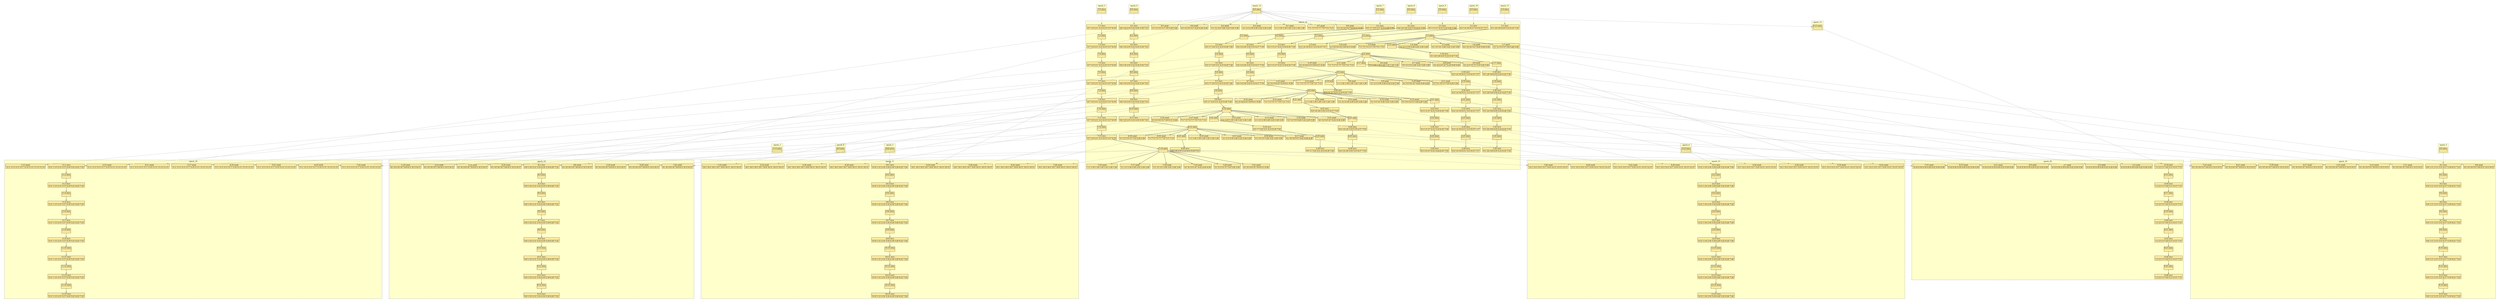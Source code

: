 digraph{node[shape=none margin=0 style=filled colorscheme=ylorrd9 fillcolor=2];compound=true;splines=line;subgraph clusterdummy0_0{style=invis;subgraph clusterdummy0_1{style=invis;subgraph clusterdummy0_2{style=invis;subgraph cluster0{style=dashed;colorscheme=ylorrd9;bgcolor=1;edge[arrowhead=empty];label=epoch_0;280[label=<<table border="0" cellborder="0" cellspacing="0"><tr><td>12:0 misc</td></tr><hr/><tr><td> </td></tr></table>>];}}}}subgraph clusterdummy1_0{style=invis;subgraph clusterdummy1_1{style=invis;subgraph clusterdummy1_2{style=invis;subgraph cluster1{style=dashed;colorscheme=ylorrd9;bgcolor=1;edge[arrowhead=empty];label=epoch_1;264[label=<<table border="0" cellborder="0" cellspacing="0"><tr><td>11:0 misc</td></tr><hr/><tr><td> </td></tr></table>>];}}}}subgraph clusterdummy2_0{style=invis;subgraph clusterdummy2_1{style=invis;subgraph clusterdummy2_2{style=invis;subgraph cluster2{style=dashed;colorscheme=ylorrd9;bgcolor=1;edge[arrowhead=empty];label=epoch_2;248[label=<<table border="0" cellborder="0" cellspacing="0"><tr><td>10:0 misc</td></tr><hr/><tr><td> </td></tr></table>>];}}}}subgraph clusterdummy3_0{style=invis;subgraph clusterdummy3_1{style=invis;subgraph clusterdummy3_2{style=invis;subgraph cluster3{style=dashed;colorscheme=ylorrd9;bgcolor=1;edge[arrowhead=empty];label=epoch_3;232[label=<<table border="0" cellborder="0" cellspacing="0"><tr><td>9:0 misc</td></tr><hr/><tr><td> </td></tr></table>>];}}}}subgraph clusterdummy4_0{style=invis;subgraph clusterdummy4_1{style=invis;subgraph clusterdummy4_2{style=invis;subgraph cluster4{style=dashed;colorscheme=ylorrd9;bgcolor=1;edge[arrowhead=empty];label=epoch_4;216[label=<<table border="0" cellborder="0" cellspacing="0"><tr><td>8:0 misc</td></tr><hr/><tr><td> </td></tr></table>>];}}}}subgraph clusterdummy5_0{style=invis;subgraph clusterdummy5_1{style=invis;subgraph clusterdummy5_2{style=invis;subgraph cluster5{style=dashed;colorscheme=ylorrd9;bgcolor=1;edge[arrowhead=empty];label=epoch_5;189[label=<<table border="0" cellborder="0" cellspacing="0"><tr><td>7:0 misc</td></tr><hr/><tr><td> </td></tr></table>>];}}}}subgraph clusterdummy6_0{style=invis;subgraph clusterdummy6_1{style=invis;subgraph clusterdummy6_2{style=invis;subgraph cluster6{style=dashed;colorscheme=ylorrd9;bgcolor=1;edge[arrowhead=empty];label=epoch_6;162[label=<<table border="0" cellborder="0" cellspacing="0"><tr><td>6:0 misc</td></tr><hr/><tr><td> </td></tr></table>>];}}}}subgraph clusterdummy7_0{style=invis;subgraph clusterdummy7_1{style=invis;subgraph clusterdummy7_2{style=invis;subgraph cluster7{style=dashed;colorscheme=ylorrd9;bgcolor=1;edge[arrowhead=empty];label=epoch_7;135[label=<<table border="0" cellborder="0" cellspacing="0"><tr><td>5:0 misc</td></tr><hr/><tr><td> </td></tr></table>>];}}}}subgraph clusterdummy8_0{style=invis;subgraph clusterdummy8_1{style=invis;subgraph clusterdummy8_2{style=invis;subgraph cluster8{style=dashed;colorscheme=ylorrd9;bgcolor=1;edge[arrowhead=empty];label=epoch_8;108[label=<<table border="0" cellborder="0" cellspacing="0"><tr><td>4:0 misc</td></tr><hr/><tr><td> </td></tr></table>>];}}}}subgraph clusterdummy9_0{style=invis;subgraph clusterdummy9_1{style=invis;subgraph clusterdummy9_2{style=invis;subgraph cluster9{style=dashed;colorscheme=ylorrd9;bgcolor=1;edge[arrowhead=empty];label=epoch_9;81[label=<<table border="0" cellborder="0" cellspacing="0"><tr><td>3:0 misc</td></tr><hr/><tr><td> </td></tr></table>>];}}}}subgraph clusterdummy10_0{style=invis;subgraph clusterdummy10_1{style=invis;subgraph clusterdummy10_2{style=invis;subgraph cluster10{style=dashed;colorscheme=ylorrd9;bgcolor=1;edge[arrowhead=empty];label=epoch_10;54[label=<<table border="0" cellborder="0" cellspacing="0"><tr><td>2:0 misc</td></tr><hr/><tr><td> </td></tr></table>>];}}}}subgraph clusterdummy11_0{style=invis;subgraph clusterdummy11_1{style=invis;subgraph clusterdummy11_2{style=invis;subgraph cluster11{style=dashed;colorscheme=ylorrd9;bgcolor=1;edge[arrowhead=empty];label=epoch_11;27[label=<<table border="0" cellborder="0" cellspacing="0"><tr><td>1:0 misc</td></tr><hr/><tr><td> </td></tr></table>>];}}}}subgraph clusterdummy12_0{style=invis;subgraph clusterdummy12_1{style=invis;subgraph clusterdummy12_2{style=invis;subgraph cluster12{style=dashed;colorscheme=ylorrd9;bgcolor=1;edge[arrowhead=empty];label=epoch_12;0[label=<<table border="0" cellborder="0" cellspacing="0"><tr><td>0:0 misc</td></tr><hr/><tr><td> </td></tr></table>>];}}}}subgraph clusterdummy13_0{style=invis;subgraph clusterdummy13_1{style=invis;subgraph clusterdummy13_2{style=invis;subgraph cluster13{style=dashed;colorscheme=ylorrd9;bgcolor=1;edge[arrowhead=empty];label=epoch_13;13[label=<<table border="0" cellborder="0" cellspacing="0"><tr><td>0:13 misc</td></tr><hr/><tr><td> </td></tr></table>>];}}}}subgraph clusterdummy14_0{style=invis;subgraph clusterdummy14_1{style=invis;subgraph clusterdummy14_2{style=invis;subgraph cluster14{style=dashed;colorscheme=ylorrd9;bgcolor=1;edge[arrowhead=empty];label=epoch_14;1[label=<<table border="0" cellborder="0" cellspacing="0"><tr><td>0:1 send</td></tr><hr/><tr><td> 1:1 1:16 1:18 1:20 1:22 1:24 1:26 </td></tr></table>>];2[label=<<table border="0" cellborder="0" cellspacing="0"><tr><td>0:2 send</td></tr><hr/><tr><td> 2:1 2:3 2:18 2:20 2:22 2:24 2:26 </td></tr></table>>];3[label=<<table border="0" cellborder="0" cellspacing="0"><tr><td>0:3 send</td></tr><hr/><tr><td> 3:1 3:3 3:5 3:20 3:22 3:24 3:26 </td></tr></table>>];4[label=<<table border="0" cellborder="0" cellspacing="0"><tr><td>0:4 send</td></tr><hr/><tr><td> 4:1 4:3 4:5 4:7 4:22 4:24 4:26 </td></tr></table>>];5[label=<<table border="0" cellborder="0" cellspacing="0"><tr><td>0:5 send</td></tr><hr/><tr><td> 5:1 5:3 5:5 5:7 5:9 5:24 5:26 </td></tr></table>>];6[label=<<table border="0" cellborder="0" cellspacing="0"><tr><td>0:6 send</td></tr><hr/><tr><td> 6:1 6:3 6:5 6:7 6:9 6:11 6:26 </td></tr></table>>];7[label=<<table border="0" cellborder="0" cellspacing="0"><tr><td>0:7 send</td></tr><hr/><tr><td> 7:1 7:3 7:5 7:7 7:9 7:11 7:13 </td></tr></table>>];28[label=<<table border="0" cellborder="0" cellspacing="0"><tr><td>1:1 recv</td></tr><hr/><tr><td> 0:1 2:6 3:8 4:10 5:12 6:14 7:16 </td></tr></table>>];29[label=<<table border="0" cellborder="0" cellspacing="0"><tr><td>1:2 misc</td></tr><hr/><tr><td> </td></tr></table>>];28->29;31[label=<<table border="0" cellborder="0" cellspacing="0"><tr><td>1:4 send</td></tr><hr/><tr><td> 2:1 2:3 2:18 2:20 2:22 2:24 2:26 </td></tr></table>>];29->31;32[label=<<table border="0" cellborder="0" cellspacing="0"><tr><td>1:5 send</td></tr><hr/><tr><td> 3:1 3:3 3:5 3:20 3:22 3:24 3:26 </td></tr></table>>];29->32;33[label=<<table border="0" cellborder="0" cellspacing="0"><tr><td>1:6 send</td></tr><hr/><tr><td> 4:1 4:3 4:5 4:7 4:22 4:24 4:26 </td></tr></table>>];29->33;34[label=<<table border="0" cellborder="0" cellspacing="0"><tr><td>1:7 send</td></tr><hr/><tr><td> 5:1 5:3 5:5 5:7 5:9 5:24 5:26 </td></tr></table>>];29->34;35[label=<<table border="0" cellborder="0" cellspacing="0"><tr><td>1:8 send</td></tr><hr/><tr><td> 6:1 6:3 6:5 6:7 6:9 6:11 6:26 </td></tr></table>>];29->35;36[label=<<table border="0" cellborder="0" cellspacing="0"><tr><td>1:9 send</td></tr><hr/><tr><td> 7:1 7:3 7:5 7:7 7:9 7:11 7:13 </td></tr></table>>];29->36;42[label=<<table border="0" cellborder="0" cellspacing="0"><tr><td>1:15 misc</td></tr><hr/><tr><td> </td></tr></table>>];29->42;43[label=<<table border="0" cellborder="0" cellspacing="0"><tr><td>1:16 recv</td></tr><hr/><tr><td> 0:1 2:6 3:8 4:10 5:12 6:14 7:16 </td></tr></table>>];42->43;44[label=<<table border="0" cellborder="0" cellspacing="0"><tr><td>1:17 misc</td></tr><hr/><tr><td> </td></tr></table>>];43->44;45[label=<<table border="0" cellborder="0" cellspacing="0"><tr><td>1:18 recv</td></tr><hr/><tr><td> 0:1 2:6 3:8 4:10 5:12 6:14 7:16 </td></tr></table>>];44->45;46[label=<<table border="0" cellborder="0" cellspacing="0"><tr><td>1:19 misc</td></tr><hr/><tr><td> </td></tr></table>>];45->46;47[label=<<table border="0" cellborder="0" cellspacing="0"><tr><td>1:20 recv</td></tr><hr/><tr><td> 0:1 2:6 3:8 4:10 5:12 6:14 7:16 </td></tr></table>>];46->47;48[label=<<table border="0" cellborder="0" cellspacing="0"><tr><td>1:21 misc</td></tr><hr/><tr><td> </td></tr></table>>];47->48;49[label=<<table border="0" cellborder="0" cellspacing="0"><tr><td>1:22 recv</td></tr><hr/><tr><td> 0:1 2:6 3:8 4:10 5:12 6:14 7:16 </td></tr></table>>];48->49;50[label=<<table border="0" cellborder="0" cellspacing="0"><tr><td>1:23 misc</td></tr><hr/><tr><td> </td></tr></table>>];49->50;51[label=<<table border="0" cellborder="0" cellspacing="0"><tr><td>1:24 recv</td></tr><hr/><tr><td> 0:1 2:6 3:8 4:10 5:12 6:14 7:16 </td></tr></table>>];50->51;52[label=<<table border="0" cellborder="0" cellspacing="0"><tr><td>1:25 misc</td></tr><hr/><tr><td> </td></tr></table>>];51->52;53[label=<<table border="0" cellborder="0" cellspacing="0"><tr><td>1:26 recv</td></tr><hr/><tr><td> 0:1 2:6 3:8 4:10 5:12 6:14 7:16 </td></tr></table>>];52->53;55[label=<<table border="0" cellborder="0" cellspacing="0"><tr><td>2:1 recv</td></tr><hr/><tr><td> 0:2 1:4 3:9 4:11 5:13 6:15 7:17 </td></tr></table>>];56[label=<<table border="0" cellborder="0" cellspacing="0"><tr><td>2:2 misc</td></tr><hr/><tr><td> </td></tr></table>>];55->56;57[label=<<table border="0" cellborder="0" cellspacing="0"><tr><td>2:3 recv</td></tr><hr/><tr><td> 0:2 1:4 3:9 4:11 5:13 6:15 7:17 </td></tr></table>>];56->57;58[label=<<table border="0" cellborder="0" cellspacing="0"><tr><td>2:4 misc</td></tr><hr/><tr><td> </td></tr></table>>];57->58;60[label=<<table border="0" cellborder="0" cellspacing="0"><tr><td>2:6 send</td></tr><hr/><tr><td> 1:1 1:16 1:18 1:20 1:22 1:24 1:26 </td></tr></table>>];58->60;61[label=<<table border="0" cellborder="0" cellspacing="0"><tr><td>2:7 send</td></tr><hr/><tr><td> 3:1 3:3 3:5 3:20 3:22 3:24 3:26 </td></tr></table>>];58->61;62[label=<<table border="0" cellborder="0" cellspacing="0"><tr><td>2:8 send</td></tr><hr/><tr><td> 4:1 4:3 4:5 4:7 4:22 4:24 4:26 </td></tr></table>>];58->62;63[label=<<table border="0" cellborder="0" cellspacing="0"><tr><td>2:9 send</td></tr><hr/><tr><td> 5:1 5:3 5:5 5:7 5:9 5:24 5:26 </td></tr></table>>];58->63;64[label=<<table border="0" cellborder="0" cellspacing="0"><tr><td>2:10 send</td></tr><hr/><tr><td> 6:1 6:3 6:5 6:7 6:9 6:11 6:26 </td></tr></table>>];58->64;65[label=<<table border="0" cellborder="0" cellspacing="0"><tr><td>2:11 send</td></tr><hr/><tr><td> 7:1 7:3 7:5 7:7 7:9 7:11 7:13 </td></tr></table>>];58->65;71[label=<<table border="0" cellborder="0" cellspacing="0"><tr><td>2:17 misc</td></tr><hr/><tr><td> </td></tr></table>>];58->71;72[label=<<table border="0" cellborder="0" cellspacing="0"><tr><td>2:18 recv</td></tr><hr/><tr><td> 0:2 1:4 3:9 4:11 5:13 6:15 7:17 </td></tr></table>>];71->72;73[label=<<table border="0" cellborder="0" cellspacing="0"><tr><td>2:19 misc</td></tr><hr/><tr><td> </td></tr></table>>];72->73;74[label=<<table border="0" cellborder="0" cellspacing="0"><tr><td>2:20 recv</td></tr><hr/><tr><td> 0:2 1:4 3:9 4:11 5:13 6:15 7:17 </td></tr></table>>];73->74;75[label=<<table border="0" cellborder="0" cellspacing="0"><tr><td>2:21 misc</td></tr><hr/><tr><td> </td></tr></table>>];74->75;76[label=<<table border="0" cellborder="0" cellspacing="0"><tr><td>2:22 recv</td></tr><hr/><tr><td> 0:2 1:4 3:9 4:11 5:13 6:15 7:17 </td></tr></table>>];75->76;77[label=<<table border="0" cellborder="0" cellspacing="0"><tr><td>2:23 misc</td></tr><hr/><tr><td> </td></tr></table>>];76->77;78[label=<<table border="0" cellborder="0" cellspacing="0"><tr><td>2:24 recv</td></tr><hr/><tr><td> 0:2 1:4 3:9 4:11 5:13 6:15 7:17 </td></tr></table>>];77->78;79[label=<<table border="0" cellborder="0" cellspacing="0"><tr><td>2:25 misc</td></tr><hr/><tr><td> </td></tr></table>>];78->79;80[label=<<table border="0" cellborder="0" cellspacing="0"><tr><td>2:26 recv</td></tr><hr/><tr><td> 0:2 1:4 3:9 4:11 5:13 6:15 7:17 </td></tr></table>>];79->80;82[label=<<table border="0" cellborder="0" cellspacing="0"><tr><td>3:1 recv</td></tr><hr/><tr><td> 0:3 1:5 2:7 4:12 5:14 6:16 7:18 </td></tr></table>>];83[label=<<table border="0" cellborder="0" cellspacing="0"><tr><td>3:2 misc</td></tr><hr/><tr><td> </td></tr></table>>];82->83;84[label=<<table border="0" cellborder="0" cellspacing="0"><tr><td>3:3 recv</td></tr><hr/><tr><td> 0:3 1:5 2:7 4:12 5:14 6:16 7:18 </td></tr></table>>];83->84;85[label=<<table border="0" cellborder="0" cellspacing="0"><tr><td>3:4 misc</td></tr><hr/><tr><td> </td></tr></table>>];84->85;86[label=<<table border="0" cellborder="0" cellspacing="0"><tr><td>3:5 recv</td></tr><hr/><tr><td> 0:3 1:5 2:7 4:12 5:14 6:16 7:18 </td></tr></table>>];85->86;87[label=<<table border="0" cellborder="0" cellspacing="0"><tr><td>3:6 misc</td></tr><hr/><tr><td> </td></tr></table>>];86->87;89[label=<<table border="0" cellborder="0" cellspacing="0"><tr><td>3:8 send</td></tr><hr/><tr><td> 1:1 1:16 1:18 1:20 1:22 1:24 1:26 </td></tr></table>>];87->89;90[label=<<table border="0" cellborder="0" cellspacing="0"><tr><td>3:9 send</td></tr><hr/><tr><td> 2:1 2:3 2:18 2:20 2:22 2:24 2:26 </td></tr></table>>];87->90;91[label=<<table border="0" cellborder="0" cellspacing="0"><tr><td>3:10 send</td></tr><hr/><tr><td> 4:1 4:3 4:5 4:7 4:22 4:24 4:26 </td></tr></table>>];87->91;92[label=<<table border="0" cellborder="0" cellspacing="0"><tr><td>3:11 send</td></tr><hr/><tr><td> 5:1 5:3 5:5 5:7 5:9 5:24 5:26 </td></tr></table>>];87->92;93[label=<<table border="0" cellborder="0" cellspacing="0"><tr><td>3:12 send</td></tr><hr/><tr><td> 6:1 6:3 6:5 6:7 6:9 6:11 6:26 </td></tr></table>>];87->93;94[label=<<table border="0" cellborder="0" cellspacing="0"><tr><td>3:13 send</td></tr><hr/><tr><td> 7:1 7:3 7:5 7:7 7:9 7:11 7:13 </td></tr></table>>];87->94;100[label=<<table border="0" cellborder="0" cellspacing="0"><tr><td>3:19 misc</td></tr><hr/><tr><td> </td></tr></table>>];87->100;101[label=<<table border="0" cellborder="0" cellspacing="0"><tr><td>3:20 recv</td></tr><hr/><tr><td> 0:3 1:5 2:7 4:12 5:14 6:16 7:18 </td></tr></table>>];100->101;102[label=<<table border="0" cellborder="0" cellspacing="0"><tr><td>3:21 misc</td></tr><hr/><tr><td> </td></tr></table>>];101->102;103[label=<<table border="0" cellborder="0" cellspacing="0"><tr><td>3:22 recv</td></tr><hr/><tr><td> 0:3 1:5 2:7 4:12 5:14 6:16 7:18 </td></tr></table>>];102->103;104[label=<<table border="0" cellborder="0" cellspacing="0"><tr><td>3:23 misc</td></tr><hr/><tr><td> </td></tr></table>>];103->104;105[label=<<table border="0" cellborder="0" cellspacing="0"><tr><td>3:24 recv</td></tr><hr/><tr><td> 0:3 1:5 2:7 4:12 5:14 6:16 7:18 </td></tr></table>>];104->105;106[label=<<table border="0" cellborder="0" cellspacing="0"><tr><td>3:25 misc</td></tr><hr/><tr><td> </td></tr></table>>];105->106;107[label=<<table border="0" cellborder="0" cellspacing="0"><tr><td>3:26 recv</td></tr><hr/><tr><td> 0:3 1:5 2:7 4:12 5:14 6:16 7:18 </td></tr></table>>];106->107;109[label=<<table border="0" cellborder="0" cellspacing="0"><tr><td>4:1 recv</td></tr><hr/><tr><td> 0:4 1:6 2:8 3:10 5:15 6:17 7:19 </td></tr></table>>];110[label=<<table border="0" cellborder="0" cellspacing="0"><tr><td>4:2 misc</td></tr><hr/><tr><td> </td></tr></table>>];109->110;111[label=<<table border="0" cellborder="0" cellspacing="0"><tr><td>4:3 recv</td></tr><hr/><tr><td> 0:4 1:6 2:8 3:10 5:15 6:17 7:19 </td></tr></table>>];110->111;112[label=<<table border="0" cellborder="0" cellspacing="0"><tr><td>4:4 misc</td></tr><hr/><tr><td> </td></tr></table>>];111->112;113[label=<<table border="0" cellborder="0" cellspacing="0"><tr><td>4:5 recv</td></tr><hr/><tr><td> 0:4 1:6 2:8 3:10 5:15 6:17 7:19 </td></tr></table>>];112->113;114[label=<<table border="0" cellborder="0" cellspacing="0"><tr><td>4:6 misc</td></tr><hr/><tr><td> </td></tr></table>>];113->114;115[label=<<table border="0" cellborder="0" cellspacing="0"><tr><td>4:7 recv</td></tr><hr/><tr><td> 0:4 1:6 2:8 3:10 5:15 6:17 7:19 </td></tr></table>>];114->115;116[label=<<table border="0" cellborder="0" cellspacing="0"><tr><td>4:8 misc</td></tr><hr/><tr><td> </td></tr></table>>];115->116;118[label=<<table border="0" cellborder="0" cellspacing="0"><tr><td>4:10 send</td></tr><hr/><tr><td> 1:1 1:16 1:18 1:20 1:22 1:24 1:26 </td></tr></table>>];116->118;119[label=<<table border="0" cellborder="0" cellspacing="0"><tr><td>4:11 send</td></tr><hr/><tr><td> 2:1 2:3 2:18 2:20 2:22 2:24 2:26 </td></tr></table>>];116->119;120[label=<<table border="0" cellborder="0" cellspacing="0"><tr><td>4:12 send</td></tr><hr/><tr><td> 3:1 3:3 3:5 3:20 3:22 3:24 3:26 </td></tr></table>>];116->120;121[label=<<table border="0" cellborder="0" cellspacing="0"><tr><td>4:13 send</td></tr><hr/><tr><td> 5:1 5:3 5:5 5:7 5:9 5:24 5:26 </td></tr></table>>];116->121;122[label=<<table border="0" cellborder="0" cellspacing="0"><tr><td>4:14 send</td></tr><hr/><tr><td> 6:1 6:3 6:5 6:7 6:9 6:11 6:26 </td></tr></table>>];116->122;123[label=<<table border="0" cellborder="0" cellspacing="0"><tr><td>4:15 send</td></tr><hr/><tr><td> 7:1 7:3 7:5 7:7 7:9 7:11 7:13 </td></tr></table>>];116->123;129[label=<<table border="0" cellborder="0" cellspacing="0"><tr><td>4:21 misc</td></tr><hr/><tr><td> </td></tr></table>>];116->129;130[label=<<table border="0" cellborder="0" cellspacing="0"><tr><td>4:22 recv</td></tr><hr/><tr><td> 0:4 1:6 2:8 3:10 5:15 6:17 7:19 </td></tr></table>>];129->130;131[label=<<table border="0" cellborder="0" cellspacing="0"><tr><td>4:23 misc</td></tr><hr/><tr><td> </td></tr></table>>];130->131;132[label=<<table border="0" cellborder="0" cellspacing="0"><tr><td>4:24 recv</td></tr><hr/><tr><td> 0:4 1:6 2:8 3:10 5:15 6:17 7:19 </td></tr></table>>];131->132;133[label=<<table border="0" cellborder="0" cellspacing="0"><tr><td>4:25 misc</td></tr><hr/><tr><td> </td></tr></table>>];132->133;134[label=<<table border="0" cellborder="0" cellspacing="0"><tr><td>4:26 recv</td></tr><hr/><tr><td> 0:4 1:6 2:8 3:10 5:15 6:17 7:19 </td></tr></table>>];133->134;136[label=<<table border="0" cellborder="0" cellspacing="0"><tr><td>5:1 recv</td></tr><hr/><tr><td> 0:5 1:7 2:9 3:11 4:13 6:18 7:20 </td></tr></table>>];137[label=<<table border="0" cellborder="0" cellspacing="0"><tr><td>5:2 misc</td></tr><hr/><tr><td> </td></tr></table>>];136->137;138[label=<<table border="0" cellborder="0" cellspacing="0"><tr><td>5:3 recv</td></tr><hr/><tr><td> 0:5 1:7 2:9 3:11 4:13 6:18 7:20 </td></tr></table>>];137->138;139[label=<<table border="0" cellborder="0" cellspacing="0"><tr><td>5:4 misc</td></tr><hr/><tr><td> </td></tr></table>>];138->139;140[label=<<table border="0" cellborder="0" cellspacing="0"><tr><td>5:5 recv</td></tr><hr/><tr><td> 0:5 1:7 2:9 3:11 4:13 6:18 7:20 </td></tr></table>>];139->140;141[label=<<table border="0" cellborder="0" cellspacing="0"><tr><td>5:6 misc</td></tr><hr/><tr><td> </td></tr></table>>];140->141;142[label=<<table border="0" cellborder="0" cellspacing="0"><tr><td>5:7 recv</td></tr><hr/><tr><td> 0:5 1:7 2:9 3:11 4:13 6:18 7:20 </td></tr></table>>];141->142;143[label=<<table border="0" cellborder="0" cellspacing="0"><tr><td>5:8 misc</td></tr><hr/><tr><td> </td></tr></table>>];142->143;144[label=<<table border="0" cellborder="0" cellspacing="0"><tr><td>5:9 recv</td></tr><hr/><tr><td> 0:5 1:7 2:9 3:11 4:13 6:18 7:20 </td></tr></table>>];143->144;145[label=<<table border="0" cellborder="0" cellspacing="0"><tr><td>5:10 misc</td></tr><hr/><tr><td> </td></tr></table>>];144->145;147[label=<<table border="0" cellborder="0" cellspacing="0"><tr><td>5:12 send</td></tr><hr/><tr><td> 1:1 1:16 1:18 1:20 1:22 1:24 1:26 </td></tr></table>>];145->147;148[label=<<table border="0" cellborder="0" cellspacing="0"><tr><td>5:13 send</td></tr><hr/><tr><td> 2:1 2:3 2:18 2:20 2:22 2:24 2:26 </td></tr></table>>];145->148;149[label=<<table border="0" cellborder="0" cellspacing="0"><tr><td>5:14 send</td></tr><hr/><tr><td> 3:1 3:3 3:5 3:20 3:22 3:24 3:26 </td></tr></table>>];145->149;150[label=<<table border="0" cellborder="0" cellspacing="0"><tr><td>5:15 send</td></tr><hr/><tr><td> 4:1 4:3 4:5 4:7 4:22 4:24 4:26 </td></tr></table>>];145->150;151[label=<<table border="0" cellborder="0" cellspacing="0"><tr><td>5:16 send</td></tr><hr/><tr><td> 6:1 6:3 6:5 6:7 6:9 6:11 6:26 </td></tr></table>>];145->151;152[label=<<table border="0" cellborder="0" cellspacing="0"><tr><td>5:17 send</td></tr><hr/><tr><td> 7:1 7:3 7:5 7:7 7:9 7:11 7:13 </td></tr></table>>];145->152;158[label=<<table border="0" cellborder="0" cellspacing="0"><tr><td>5:23 misc</td></tr><hr/><tr><td> </td></tr></table>>];145->158;159[label=<<table border="0" cellborder="0" cellspacing="0"><tr><td>5:24 recv</td></tr><hr/><tr><td> 0:5 1:7 2:9 3:11 4:13 6:18 7:20 </td></tr></table>>];158->159;160[label=<<table border="0" cellborder="0" cellspacing="0"><tr><td>5:25 misc</td></tr><hr/><tr><td> </td></tr></table>>];159->160;161[label=<<table border="0" cellborder="0" cellspacing="0"><tr><td>5:26 recv</td></tr><hr/><tr><td> 0:5 1:7 2:9 3:11 4:13 6:18 7:20 </td></tr></table>>];160->161;163[label=<<table border="0" cellborder="0" cellspacing="0"><tr><td>6:1 recv</td></tr><hr/><tr><td> 0:6 1:8 2:10 3:12 4:14 5:16 7:21 </td></tr></table>>];164[label=<<table border="0" cellborder="0" cellspacing="0"><tr><td>6:2 misc</td></tr><hr/><tr><td> </td></tr></table>>];163->164;165[label=<<table border="0" cellborder="0" cellspacing="0"><tr><td>6:3 recv</td></tr><hr/><tr><td> 0:6 1:8 2:10 3:12 4:14 5:16 7:21 </td></tr></table>>];164->165;166[label=<<table border="0" cellborder="0" cellspacing="0"><tr><td>6:4 misc</td></tr><hr/><tr><td> </td></tr></table>>];165->166;167[label=<<table border="0" cellborder="0" cellspacing="0"><tr><td>6:5 recv</td></tr><hr/><tr><td> 0:6 1:8 2:10 3:12 4:14 5:16 7:21 </td></tr></table>>];166->167;168[label=<<table border="0" cellborder="0" cellspacing="0"><tr><td>6:6 misc</td></tr><hr/><tr><td> </td></tr></table>>];167->168;169[label=<<table border="0" cellborder="0" cellspacing="0"><tr><td>6:7 recv</td></tr><hr/><tr><td> 0:6 1:8 2:10 3:12 4:14 5:16 7:21 </td></tr></table>>];168->169;170[label=<<table border="0" cellborder="0" cellspacing="0"><tr><td>6:8 misc</td></tr><hr/><tr><td> </td></tr></table>>];169->170;171[label=<<table border="0" cellborder="0" cellspacing="0"><tr><td>6:9 recv</td></tr><hr/><tr><td> 0:6 1:8 2:10 3:12 4:14 5:16 7:21 </td></tr></table>>];170->171;172[label=<<table border="0" cellborder="0" cellspacing="0"><tr><td>6:10 misc</td></tr><hr/><tr><td> </td></tr></table>>];171->172;173[label=<<table border="0" cellborder="0" cellspacing="0"><tr><td>6:11 recv</td></tr><hr/><tr><td> 0:6 1:8 2:10 3:12 4:14 5:16 7:21 </td></tr></table>>];172->173;174[label=<<table border="0" cellborder="0" cellspacing="0"><tr><td>6:12 misc</td></tr><hr/><tr><td> </td></tr></table>>];173->174;176[label=<<table border="0" cellborder="0" cellspacing="0"><tr><td>6:14 send</td></tr><hr/><tr><td> 1:1 1:16 1:18 1:20 1:22 1:24 1:26 </td></tr></table>>];174->176;177[label=<<table border="0" cellborder="0" cellspacing="0"><tr><td>6:15 send</td></tr><hr/><tr><td> 2:1 2:3 2:18 2:20 2:22 2:24 2:26 </td></tr></table>>];174->177;178[label=<<table border="0" cellborder="0" cellspacing="0"><tr><td>6:16 send</td></tr><hr/><tr><td> 3:1 3:3 3:5 3:20 3:22 3:24 3:26 </td></tr></table>>];174->178;179[label=<<table border="0" cellborder="0" cellspacing="0"><tr><td>6:17 send</td></tr><hr/><tr><td> 4:1 4:3 4:5 4:7 4:22 4:24 4:26 </td></tr></table>>];174->179;180[label=<<table border="0" cellborder="0" cellspacing="0"><tr><td>6:18 send</td></tr><hr/><tr><td> 5:1 5:3 5:5 5:7 5:9 5:24 5:26 </td></tr></table>>];174->180;181[label=<<table border="0" cellborder="0" cellspacing="0"><tr><td>6:19 send</td></tr><hr/><tr><td> 7:1 7:3 7:5 7:7 7:9 7:11 7:13 </td></tr></table>>];174->181;187[label=<<table border="0" cellborder="0" cellspacing="0"><tr><td>6:25 misc</td></tr><hr/><tr><td> </td></tr></table>>];174->187;188[label=<<table border="0" cellborder="0" cellspacing="0"><tr><td>6:26 recv</td></tr><hr/><tr><td> 0:6 1:8 2:10 3:12 4:14 5:16 7:21 </td></tr></table>>];187->188;190[label=<<table border="0" cellborder="0" cellspacing="0"><tr><td>7:1 recv</td></tr><hr/><tr><td> 0:7 1:9 2:11 3:13 4:15 5:17 6:19 </td></tr></table>>];191[label=<<table border="0" cellborder="0" cellspacing="0"><tr><td>7:2 misc</td></tr><hr/><tr><td> </td></tr></table>>];190->191;192[label=<<table border="0" cellborder="0" cellspacing="0"><tr><td>7:3 recv</td></tr><hr/><tr><td> 0:7 1:9 2:11 3:13 4:15 5:17 6:19 </td></tr></table>>];191->192;193[label=<<table border="0" cellborder="0" cellspacing="0"><tr><td>7:4 misc</td></tr><hr/><tr><td> </td></tr></table>>];192->193;194[label=<<table border="0" cellborder="0" cellspacing="0"><tr><td>7:5 recv</td></tr><hr/><tr><td> 0:7 1:9 2:11 3:13 4:15 5:17 6:19 </td></tr></table>>];193->194;195[label=<<table border="0" cellborder="0" cellspacing="0"><tr><td>7:6 misc</td></tr><hr/><tr><td> </td></tr></table>>];194->195;196[label=<<table border="0" cellborder="0" cellspacing="0"><tr><td>7:7 recv</td></tr><hr/><tr><td> 0:7 1:9 2:11 3:13 4:15 5:17 6:19 </td></tr></table>>];195->196;197[label=<<table border="0" cellborder="0" cellspacing="0"><tr><td>7:8 misc</td></tr><hr/><tr><td> </td></tr></table>>];196->197;198[label=<<table border="0" cellborder="0" cellspacing="0"><tr><td>7:9 recv</td></tr><hr/><tr><td> 0:7 1:9 2:11 3:13 4:15 5:17 6:19 </td></tr></table>>];197->198;199[label=<<table border="0" cellborder="0" cellspacing="0"><tr><td>7:10 misc</td></tr><hr/><tr><td> </td></tr></table>>];198->199;200[label=<<table border="0" cellborder="0" cellspacing="0"><tr><td>7:11 recv</td></tr><hr/><tr><td> 0:7 1:9 2:11 3:13 4:15 5:17 6:19 </td></tr></table>>];199->200;201[label=<<table border="0" cellborder="0" cellspacing="0"><tr><td>7:12 misc</td></tr><hr/><tr><td> </td></tr></table>>];200->201;202[label=<<table border="0" cellborder="0" cellspacing="0"><tr><td>7:13 recv</td></tr><hr/><tr><td> 0:7 1:9 2:11 3:13 4:15 5:17 6:19 </td></tr></table>>];201->202;203[label=<<table border="0" cellborder="0" cellspacing="0"><tr><td>7:14 misc</td></tr><hr/><tr><td> </td></tr></table>>];202->203;205[label=<<table border="0" cellborder="0" cellspacing="0"><tr><td>7:16 send</td></tr><hr/><tr><td> 1:1 1:16 1:18 1:20 1:22 1:24 1:26 </td></tr></table>>];203->205;206[label=<<table border="0" cellborder="0" cellspacing="0"><tr><td>7:17 send</td></tr><hr/><tr><td> 2:1 2:3 2:18 2:20 2:22 2:24 2:26 </td></tr></table>>];203->206;207[label=<<table border="0" cellborder="0" cellspacing="0"><tr><td>7:18 send</td></tr><hr/><tr><td> 3:1 3:3 3:5 3:20 3:22 3:24 3:26 </td></tr></table>>];203->207;208[label=<<table border="0" cellborder="0" cellspacing="0"><tr><td>7:19 send</td></tr><hr/><tr><td> 4:1 4:3 4:5 4:7 4:22 4:24 4:26 </td></tr></table>>];203->208;209[label=<<table border="0" cellborder="0" cellspacing="0"><tr><td>7:20 send</td></tr><hr/><tr><td> 5:1 5:3 5:5 5:7 5:9 5:24 5:26 </td></tr></table>>];203->209;210[label=<<table border="0" cellborder="0" cellspacing="0"><tr><td>7:21 send</td></tr><hr/><tr><td> 6:1 6:3 6:5 6:7 6:9 6:11 6:26 </td></tr></table>>];203->210;}}}}subgraph clusterdummy15_0{style=invis;subgraph clusterdummy15_1{style=invis;subgraph clusterdummy15_2{style=invis;subgraph cluster15{style=dashed;colorscheme=ylorrd9;bgcolor=1;edge[arrowhead=empty];label=epoch_15;12[label=<<table border="0" cellborder="0" cellspacing="0"><tr><td>0:12 send</td></tr><hr/><tr><td> 12:1 12:3 12:5 12:7 12:9 12:11 12:13 12:15 </td></tr></table>>];41[label=<<table border="0" cellborder="0" cellspacing="0"><tr><td>1:14 send</td></tr><hr/><tr><td> 12:1 12:3 12:5 12:7 12:9 12:11 12:13 12:15 </td></tr></table>>];70[label=<<table border="0" cellborder="0" cellspacing="0"><tr><td>2:16 send</td></tr><hr/><tr><td> 12:1 12:3 12:5 12:7 12:9 12:11 12:13 12:15 </td></tr></table>>];99[label=<<table border="0" cellborder="0" cellspacing="0"><tr><td>3:18 send</td></tr><hr/><tr><td> 12:1 12:3 12:5 12:7 12:9 12:11 12:13 12:15 </td></tr></table>>];128[label=<<table border="0" cellborder="0" cellspacing="0"><tr><td>4:20 send</td></tr><hr/><tr><td> 12:1 12:3 12:5 12:7 12:9 12:11 12:13 12:15 </td></tr></table>>];157[label=<<table border="0" cellborder="0" cellspacing="0"><tr><td>5:22 send</td></tr><hr/><tr><td> 12:1 12:3 12:5 12:7 12:9 12:11 12:13 12:15 </td></tr></table>>];186[label=<<table border="0" cellborder="0" cellspacing="0"><tr><td>6:24 send</td></tr><hr/><tr><td> 12:1 12:3 12:5 12:7 12:9 12:11 12:13 12:15 </td></tr></table>>];215[label=<<table border="0" cellborder="0" cellspacing="0"><tr><td>7:26 send</td></tr><hr/><tr><td> 12:1 12:3 12:5 12:7 12:9 12:11 12:13 12:15 </td></tr></table>>];281[label=<<table border="0" cellborder="0" cellspacing="0"><tr><td>12:1 recv</td></tr><hr/><tr><td> 0:12 1:14 2:16 3:18 4:20 5:22 6:24 7:26 </td></tr></table>>];282[label=<<table border="0" cellborder="0" cellspacing="0"><tr><td>12:2 misc</td></tr><hr/><tr><td> </td></tr></table>>];281->282;283[label=<<table border="0" cellborder="0" cellspacing="0"><tr><td>12:3 recv</td></tr><hr/><tr><td> 0:12 1:14 2:16 3:18 4:20 5:22 6:24 7:26 </td></tr></table>>];282->283;284[label=<<table border="0" cellborder="0" cellspacing="0"><tr><td>12:4 misc</td></tr><hr/><tr><td> </td></tr></table>>];283->284;285[label=<<table border="0" cellborder="0" cellspacing="0"><tr><td>12:5 recv</td></tr><hr/><tr><td> 0:12 1:14 2:16 3:18 4:20 5:22 6:24 7:26 </td></tr></table>>];284->285;286[label=<<table border="0" cellborder="0" cellspacing="0"><tr><td>12:6 misc</td></tr><hr/><tr><td> </td></tr></table>>];285->286;287[label=<<table border="0" cellborder="0" cellspacing="0"><tr><td>12:7 recv</td></tr><hr/><tr><td> 0:12 1:14 2:16 3:18 4:20 5:22 6:24 7:26 </td></tr></table>>];286->287;288[label=<<table border="0" cellborder="0" cellspacing="0"><tr><td>12:8 misc</td></tr><hr/><tr><td> </td></tr></table>>];287->288;289[label=<<table border="0" cellborder="0" cellspacing="0"><tr><td>12:9 recv</td></tr><hr/><tr><td> 0:12 1:14 2:16 3:18 4:20 5:22 6:24 7:26 </td></tr></table>>];288->289;290[label=<<table border="0" cellborder="0" cellspacing="0"><tr><td>12:10 misc</td></tr><hr/><tr><td> </td></tr></table>>];289->290;291[label=<<table border="0" cellborder="0" cellspacing="0"><tr><td>12:11 recv</td></tr><hr/><tr><td> 0:12 1:14 2:16 3:18 4:20 5:22 6:24 7:26 </td></tr></table>>];290->291;292[label=<<table border="0" cellborder="0" cellspacing="0"><tr><td>12:12 misc</td></tr><hr/><tr><td> </td></tr></table>>];291->292;293[label=<<table border="0" cellborder="0" cellspacing="0"><tr><td>12:13 recv</td></tr><hr/><tr><td> 0:12 1:14 2:16 3:18 4:20 5:22 6:24 7:26 </td></tr></table>>];292->293;294[label=<<table border="0" cellborder="0" cellspacing="0"><tr><td>12:14 misc</td></tr><hr/><tr><td> </td></tr></table>>];293->294;295[label=<<table border="0" cellborder="0" cellspacing="0"><tr><td>12:15 recv</td></tr><hr/><tr><td> 0:12 1:14 2:16 3:18 4:20 5:22 6:24 7:26 </td></tr></table>>];294->295;}}}}subgraph clusterdummy16_0{style=invis;subgraph clusterdummy16_1{style=invis;subgraph clusterdummy16_2{style=invis;subgraph cluster16{style=dashed;colorscheme=ylorrd9;bgcolor=1;edge[arrowhead=empty];label=epoch_16;11[label=<<table border="0" cellborder="0" cellspacing="0"><tr><td>0:11 send</td></tr><hr/><tr><td> 11:1 11:3 11:5 11:7 11:9 11:11 11:13 11:15 </td></tr></table>>];40[label=<<table border="0" cellborder="0" cellspacing="0"><tr><td>1:13 send</td></tr><hr/><tr><td> 11:1 11:3 11:5 11:7 11:9 11:11 11:13 11:15 </td></tr></table>>];69[label=<<table border="0" cellborder="0" cellspacing="0"><tr><td>2:15 send</td></tr><hr/><tr><td> 11:1 11:3 11:5 11:7 11:9 11:11 11:13 11:15 </td></tr></table>>];98[label=<<table border="0" cellborder="0" cellspacing="0"><tr><td>3:17 send</td></tr><hr/><tr><td> 11:1 11:3 11:5 11:7 11:9 11:11 11:13 11:15 </td></tr></table>>];127[label=<<table border="0" cellborder="0" cellspacing="0"><tr><td>4:19 send</td></tr><hr/><tr><td> 11:1 11:3 11:5 11:7 11:9 11:11 11:13 11:15 </td></tr></table>>];156[label=<<table border="0" cellborder="0" cellspacing="0"><tr><td>5:21 send</td></tr><hr/><tr><td> 11:1 11:3 11:5 11:7 11:9 11:11 11:13 11:15 </td></tr></table>>];185[label=<<table border="0" cellborder="0" cellspacing="0"><tr><td>6:23 send</td></tr><hr/><tr><td> 11:1 11:3 11:5 11:7 11:9 11:11 11:13 11:15 </td></tr></table>>];214[label=<<table border="0" cellborder="0" cellspacing="0"><tr><td>7:25 send</td></tr><hr/><tr><td> 11:1 11:3 11:5 11:7 11:9 11:11 11:13 11:15 </td></tr></table>>];265[label=<<table border="0" cellborder="0" cellspacing="0"><tr><td>11:1 recv</td></tr><hr/><tr><td> 0:11 1:13 2:15 3:17 4:19 5:21 6:23 7:25 </td></tr></table>>];266[label=<<table border="0" cellborder="0" cellspacing="0"><tr><td>11:2 misc</td></tr><hr/><tr><td> </td></tr></table>>];265->266;267[label=<<table border="0" cellborder="0" cellspacing="0"><tr><td>11:3 recv</td></tr><hr/><tr><td> 0:11 1:13 2:15 3:17 4:19 5:21 6:23 7:25 </td></tr></table>>];266->267;268[label=<<table border="0" cellborder="0" cellspacing="0"><tr><td>11:4 misc</td></tr><hr/><tr><td> </td></tr></table>>];267->268;269[label=<<table border="0" cellborder="0" cellspacing="0"><tr><td>11:5 recv</td></tr><hr/><tr><td> 0:11 1:13 2:15 3:17 4:19 5:21 6:23 7:25 </td></tr></table>>];268->269;270[label=<<table border="0" cellborder="0" cellspacing="0"><tr><td>11:6 misc</td></tr><hr/><tr><td> </td></tr></table>>];269->270;271[label=<<table border="0" cellborder="0" cellspacing="0"><tr><td>11:7 recv</td></tr><hr/><tr><td> 0:11 1:13 2:15 3:17 4:19 5:21 6:23 7:25 </td></tr></table>>];270->271;272[label=<<table border="0" cellborder="0" cellspacing="0"><tr><td>11:8 misc</td></tr><hr/><tr><td> </td></tr></table>>];271->272;273[label=<<table border="0" cellborder="0" cellspacing="0"><tr><td>11:9 recv</td></tr><hr/><tr><td> 0:11 1:13 2:15 3:17 4:19 5:21 6:23 7:25 </td></tr></table>>];272->273;274[label=<<table border="0" cellborder="0" cellspacing="0"><tr><td>11:10 misc</td></tr><hr/><tr><td> </td></tr></table>>];273->274;275[label=<<table border="0" cellborder="0" cellspacing="0"><tr><td>11:11 recv</td></tr><hr/><tr><td> 0:11 1:13 2:15 3:17 4:19 5:21 6:23 7:25 </td></tr></table>>];274->275;276[label=<<table border="0" cellborder="0" cellspacing="0"><tr><td>11:12 misc</td></tr><hr/><tr><td> </td></tr></table>>];275->276;277[label=<<table border="0" cellborder="0" cellspacing="0"><tr><td>11:13 recv</td></tr><hr/><tr><td> 0:11 1:13 2:15 3:17 4:19 5:21 6:23 7:25 </td></tr></table>>];276->277;278[label=<<table border="0" cellborder="0" cellspacing="0"><tr><td>11:14 misc</td></tr><hr/><tr><td> </td></tr></table>>];277->278;279[label=<<table border="0" cellborder="0" cellspacing="0"><tr><td>11:15 recv</td></tr><hr/><tr><td> 0:11 1:13 2:15 3:17 4:19 5:21 6:23 7:25 </td></tr></table>>];278->279;}}}}subgraph clusterdummy17_0{style=invis;subgraph clusterdummy17_1{style=invis;subgraph clusterdummy17_2{style=invis;subgraph cluster17{style=dashed;colorscheme=ylorrd9;bgcolor=1;edge[arrowhead=empty];label=epoch_17;10[label=<<table border="0" cellborder="0" cellspacing="0"><tr><td>0:10 send</td></tr><hr/><tr><td> 10:1 10:3 10:5 10:7 10:9 10:11 10:13 10:15 </td></tr></table>>];39[label=<<table border="0" cellborder="0" cellspacing="0"><tr><td>1:12 send</td></tr><hr/><tr><td> 10:1 10:3 10:5 10:7 10:9 10:11 10:13 10:15 </td></tr></table>>];68[label=<<table border="0" cellborder="0" cellspacing="0"><tr><td>2:14 send</td></tr><hr/><tr><td> 10:1 10:3 10:5 10:7 10:9 10:11 10:13 10:15 </td></tr></table>>];97[label=<<table border="0" cellborder="0" cellspacing="0"><tr><td>3:16 send</td></tr><hr/><tr><td> 10:1 10:3 10:5 10:7 10:9 10:11 10:13 10:15 </td></tr></table>>];126[label=<<table border="0" cellborder="0" cellspacing="0"><tr><td>4:18 send</td></tr><hr/><tr><td> 10:1 10:3 10:5 10:7 10:9 10:11 10:13 10:15 </td></tr></table>>];155[label=<<table border="0" cellborder="0" cellspacing="0"><tr><td>5:20 send</td></tr><hr/><tr><td> 10:1 10:3 10:5 10:7 10:9 10:11 10:13 10:15 </td></tr></table>>];184[label=<<table border="0" cellborder="0" cellspacing="0"><tr><td>6:22 send</td></tr><hr/><tr><td> 10:1 10:3 10:5 10:7 10:9 10:11 10:13 10:15 </td></tr></table>>];213[label=<<table border="0" cellborder="0" cellspacing="0"><tr><td>7:24 send</td></tr><hr/><tr><td> 10:1 10:3 10:5 10:7 10:9 10:11 10:13 10:15 </td></tr></table>>];249[label=<<table border="0" cellborder="0" cellspacing="0"><tr><td>10:1 recv</td></tr><hr/><tr><td> 0:10 1:12 2:14 3:16 4:18 5:20 6:22 7:24 </td></tr></table>>];250[label=<<table border="0" cellborder="0" cellspacing="0"><tr><td>10:2 misc</td></tr><hr/><tr><td> </td></tr></table>>];249->250;251[label=<<table border="0" cellborder="0" cellspacing="0"><tr><td>10:3 recv</td></tr><hr/><tr><td> 0:10 1:12 2:14 3:16 4:18 5:20 6:22 7:24 </td></tr></table>>];250->251;252[label=<<table border="0" cellborder="0" cellspacing="0"><tr><td>10:4 misc</td></tr><hr/><tr><td> </td></tr></table>>];251->252;253[label=<<table border="0" cellborder="0" cellspacing="0"><tr><td>10:5 recv</td></tr><hr/><tr><td> 0:10 1:12 2:14 3:16 4:18 5:20 6:22 7:24 </td></tr></table>>];252->253;254[label=<<table border="0" cellborder="0" cellspacing="0"><tr><td>10:6 misc</td></tr><hr/><tr><td> </td></tr></table>>];253->254;255[label=<<table border="0" cellborder="0" cellspacing="0"><tr><td>10:7 recv</td></tr><hr/><tr><td> 0:10 1:12 2:14 3:16 4:18 5:20 6:22 7:24 </td></tr></table>>];254->255;256[label=<<table border="0" cellborder="0" cellspacing="0"><tr><td>10:8 misc</td></tr><hr/><tr><td> </td></tr></table>>];255->256;257[label=<<table border="0" cellborder="0" cellspacing="0"><tr><td>10:9 recv</td></tr><hr/><tr><td> 0:10 1:12 2:14 3:16 4:18 5:20 6:22 7:24 </td></tr></table>>];256->257;258[label=<<table border="0" cellborder="0" cellspacing="0"><tr><td>10:10 misc</td></tr><hr/><tr><td> </td></tr></table>>];257->258;259[label=<<table border="0" cellborder="0" cellspacing="0"><tr><td>10:11 recv</td></tr><hr/><tr><td> 0:10 1:12 2:14 3:16 4:18 5:20 6:22 7:24 </td></tr></table>>];258->259;260[label=<<table border="0" cellborder="0" cellspacing="0"><tr><td>10:12 misc</td></tr><hr/><tr><td> </td></tr></table>>];259->260;261[label=<<table border="0" cellborder="0" cellspacing="0"><tr><td>10:13 recv</td></tr><hr/><tr><td> 0:10 1:12 2:14 3:16 4:18 5:20 6:22 7:24 </td></tr></table>>];260->261;262[label=<<table border="0" cellborder="0" cellspacing="0"><tr><td>10:14 misc</td></tr><hr/><tr><td> </td></tr></table>>];261->262;263[label=<<table border="0" cellborder="0" cellspacing="0"><tr><td>10:15 recv</td></tr><hr/><tr><td> 0:10 1:12 2:14 3:16 4:18 5:20 6:22 7:24 </td></tr></table>>];262->263;}}}}subgraph clusterdummy18_0{style=invis;subgraph clusterdummy18_1{style=invis;subgraph clusterdummy18_2{style=invis;subgraph cluster18{style=dashed;colorscheme=ylorrd9;bgcolor=1;edge[arrowhead=empty];label=epoch_18;9[label=<<table border="0" cellborder="0" cellspacing="0"><tr><td>0:9 send</td></tr><hr/><tr><td> 9:1 9:3 9:5 9:7 9:9 9:11 9:13 9:15 </td></tr></table>>];38[label=<<table border="0" cellborder="0" cellspacing="0"><tr><td>1:11 send</td></tr><hr/><tr><td> 9:1 9:3 9:5 9:7 9:9 9:11 9:13 9:15 </td></tr></table>>];67[label=<<table border="0" cellborder="0" cellspacing="0"><tr><td>2:13 send</td></tr><hr/><tr><td> 9:1 9:3 9:5 9:7 9:9 9:11 9:13 9:15 </td></tr></table>>];96[label=<<table border="0" cellborder="0" cellspacing="0"><tr><td>3:15 send</td></tr><hr/><tr><td> 9:1 9:3 9:5 9:7 9:9 9:11 9:13 9:15 </td></tr></table>>];125[label=<<table border="0" cellborder="0" cellspacing="0"><tr><td>4:17 send</td></tr><hr/><tr><td> 9:1 9:3 9:5 9:7 9:9 9:11 9:13 9:15 </td></tr></table>>];154[label=<<table border="0" cellborder="0" cellspacing="0"><tr><td>5:19 send</td></tr><hr/><tr><td> 9:1 9:3 9:5 9:7 9:9 9:11 9:13 9:15 </td></tr></table>>];183[label=<<table border="0" cellborder="0" cellspacing="0"><tr><td>6:21 send</td></tr><hr/><tr><td> 9:1 9:3 9:5 9:7 9:9 9:11 9:13 9:15 </td></tr></table>>];212[label=<<table border="0" cellborder="0" cellspacing="0"><tr><td>7:23 send</td></tr><hr/><tr><td> 9:1 9:3 9:5 9:7 9:9 9:11 9:13 9:15 </td></tr></table>>];233[label=<<table border="0" cellborder="0" cellspacing="0"><tr><td>9:1 recv</td></tr><hr/><tr><td> 0:9 1:11 2:13 3:15 4:17 5:19 6:21 7:23 </td></tr></table>>];234[label=<<table border="0" cellborder="0" cellspacing="0"><tr><td>9:2 misc</td></tr><hr/><tr><td> </td></tr></table>>];233->234;235[label=<<table border="0" cellborder="0" cellspacing="0"><tr><td>9:3 recv</td></tr><hr/><tr><td> 0:9 1:11 2:13 3:15 4:17 5:19 6:21 7:23 </td></tr></table>>];234->235;236[label=<<table border="0" cellborder="0" cellspacing="0"><tr><td>9:4 misc</td></tr><hr/><tr><td> </td></tr></table>>];235->236;237[label=<<table border="0" cellborder="0" cellspacing="0"><tr><td>9:5 recv</td></tr><hr/><tr><td> 0:9 1:11 2:13 3:15 4:17 5:19 6:21 7:23 </td></tr></table>>];236->237;238[label=<<table border="0" cellborder="0" cellspacing="0"><tr><td>9:6 misc</td></tr><hr/><tr><td> </td></tr></table>>];237->238;239[label=<<table border="0" cellborder="0" cellspacing="0"><tr><td>9:7 recv</td></tr><hr/><tr><td> 0:9 1:11 2:13 3:15 4:17 5:19 6:21 7:23 </td></tr></table>>];238->239;240[label=<<table border="0" cellborder="0" cellspacing="0"><tr><td>9:8 misc</td></tr><hr/><tr><td> </td></tr></table>>];239->240;241[label=<<table border="0" cellborder="0" cellspacing="0"><tr><td>9:9 recv</td></tr><hr/><tr><td> 0:9 1:11 2:13 3:15 4:17 5:19 6:21 7:23 </td></tr></table>>];240->241;242[label=<<table border="0" cellborder="0" cellspacing="0"><tr><td>9:10 misc</td></tr><hr/><tr><td> </td></tr></table>>];241->242;243[label=<<table border="0" cellborder="0" cellspacing="0"><tr><td>9:11 recv</td></tr><hr/><tr><td> 0:9 1:11 2:13 3:15 4:17 5:19 6:21 7:23 </td></tr></table>>];242->243;244[label=<<table border="0" cellborder="0" cellspacing="0"><tr><td>9:12 misc</td></tr><hr/><tr><td> </td></tr></table>>];243->244;245[label=<<table border="0" cellborder="0" cellspacing="0"><tr><td>9:13 recv</td></tr><hr/><tr><td> 0:9 1:11 2:13 3:15 4:17 5:19 6:21 7:23 </td></tr></table>>];244->245;246[label=<<table border="0" cellborder="0" cellspacing="0"><tr><td>9:14 misc</td></tr><hr/><tr><td> </td></tr></table>>];245->246;247[label=<<table border="0" cellborder="0" cellspacing="0"><tr><td>9:15 recv</td></tr><hr/><tr><td> 0:9 1:11 2:13 3:15 4:17 5:19 6:21 7:23 </td></tr></table>>];246->247;}}}}subgraph clusterdummy19_0{style=invis;subgraph clusterdummy19_1{style=invis;subgraph clusterdummy19_2{style=invis;subgraph cluster19{style=dashed;colorscheme=ylorrd9;bgcolor=1;edge[arrowhead=empty];label=epoch_19;8[label=<<table border="0" cellborder="0" cellspacing="0"><tr><td>0:8 send</td></tr><hr/><tr><td> 8:1 8:3 8:5 8:7 8:9 8:11 8:13 8:15 </td></tr></table>>];37[label=<<table border="0" cellborder="0" cellspacing="0"><tr><td>1:10 send</td></tr><hr/><tr><td> 8:1 8:3 8:5 8:7 8:9 8:11 8:13 8:15 </td></tr></table>>];66[label=<<table border="0" cellborder="0" cellspacing="0"><tr><td>2:12 send</td></tr><hr/><tr><td> 8:1 8:3 8:5 8:7 8:9 8:11 8:13 8:15 </td></tr></table>>];95[label=<<table border="0" cellborder="0" cellspacing="0"><tr><td>3:14 send</td></tr><hr/><tr><td> 8:1 8:3 8:5 8:7 8:9 8:11 8:13 8:15 </td></tr></table>>];124[label=<<table border="0" cellborder="0" cellspacing="0"><tr><td>4:16 send</td></tr><hr/><tr><td> 8:1 8:3 8:5 8:7 8:9 8:11 8:13 8:15 </td></tr></table>>];153[label=<<table border="0" cellborder="0" cellspacing="0"><tr><td>5:18 send</td></tr><hr/><tr><td> 8:1 8:3 8:5 8:7 8:9 8:11 8:13 8:15 </td></tr></table>>];182[label=<<table border="0" cellborder="0" cellspacing="0"><tr><td>6:20 send</td></tr><hr/><tr><td> 8:1 8:3 8:5 8:7 8:9 8:11 8:13 8:15 </td></tr></table>>];211[label=<<table border="0" cellborder="0" cellspacing="0"><tr><td>7:22 send</td></tr><hr/><tr><td> 8:1 8:3 8:5 8:7 8:9 8:11 8:13 8:15 </td></tr></table>>];217[label=<<table border="0" cellborder="0" cellspacing="0"><tr><td>8:1 recv</td></tr><hr/><tr><td> 0:8 1:10 2:12 3:14 4:16 5:18 6:20 7:22 </td></tr></table>>];218[label=<<table border="0" cellborder="0" cellspacing="0"><tr><td>8:2 misc</td></tr><hr/><tr><td> </td></tr></table>>];217->218;219[label=<<table border="0" cellborder="0" cellspacing="0"><tr><td>8:3 recv</td></tr><hr/><tr><td> 0:8 1:10 2:12 3:14 4:16 5:18 6:20 7:22 </td></tr></table>>];218->219;220[label=<<table border="0" cellborder="0" cellspacing="0"><tr><td>8:4 misc</td></tr><hr/><tr><td> </td></tr></table>>];219->220;221[label=<<table border="0" cellborder="0" cellspacing="0"><tr><td>8:5 recv</td></tr><hr/><tr><td> 0:8 1:10 2:12 3:14 4:16 5:18 6:20 7:22 </td></tr></table>>];220->221;222[label=<<table border="0" cellborder="0" cellspacing="0"><tr><td>8:6 misc</td></tr><hr/><tr><td> </td></tr></table>>];221->222;223[label=<<table border="0" cellborder="0" cellspacing="0"><tr><td>8:7 recv</td></tr><hr/><tr><td> 0:8 1:10 2:12 3:14 4:16 5:18 6:20 7:22 </td></tr></table>>];222->223;224[label=<<table border="0" cellborder="0" cellspacing="0"><tr><td>8:8 misc</td></tr><hr/><tr><td> </td></tr></table>>];223->224;225[label=<<table border="0" cellborder="0" cellspacing="0"><tr><td>8:9 recv</td></tr><hr/><tr><td> 0:8 1:10 2:12 3:14 4:16 5:18 6:20 7:22 </td></tr></table>>];224->225;226[label=<<table border="0" cellborder="0" cellspacing="0"><tr><td>8:10 misc</td></tr><hr/><tr><td> </td></tr></table>>];225->226;227[label=<<table border="0" cellborder="0" cellspacing="0"><tr><td>8:11 recv</td></tr><hr/><tr><td> 0:8 1:10 2:12 3:14 4:16 5:18 6:20 7:22 </td></tr></table>>];226->227;228[label=<<table border="0" cellborder="0" cellspacing="0"><tr><td>8:12 misc</td></tr><hr/><tr><td> </td></tr></table>>];227->228;229[label=<<table border="0" cellborder="0" cellspacing="0"><tr><td>8:13 recv</td></tr><hr/><tr><td> 0:8 1:10 2:12 3:14 4:16 5:18 6:20 7:22 </td></tr></table>>];228->229;230[label=<<table border="0" cellborder="0" cellspacing="0"><tr><td>8:14 misc</td></tr><hr/><tr><td> </td></tr></table>>];229->230;231[label=<<table border="0" cellborder="0" cellspacing="0"><tr><td>8:15 recv</td></tr><hr/><tr><td> 0:8 1:10 2:12 3:14 4:16 5:18 6:20 7:22 </td></tr></table>>];230->231;}}}}subgraph clusterdummy20_0{style=invis;subgraph clusterdummy20_1{style=invis;subgraph clusterdummy20_2{style=invis;subgraph cluster20{style=dashed;colorscheme=ylorrd9;bgcolor=1;edge[arrowhead=empty];label=epoch_20;14[label=<<table border="0" cellborder="0" cellspacing="0"><tr><td>0:14 recv</td></tr><hr/><tr><td> 1:3 2:5 3:7 4:9 5:11 6:13 7:15 </td></tr></table>>];15[label=<<table border="0" cellborder="0" cellspacing="0"><tr><td>0:15 misc</td></tr><hr/><tr><td> </td></tr></table>>];14->15;16[label=<<table border="0" cellborder="0" cellspacing="0"><tr><td>0:16 recv</td></tr><hr/><tr><td> 1:3 2:5 3:7 4:9 5:11 6:13 7:15 </td></tr></table>>];15->16;17[label=<<table border="0" cellborder="0" cellspacing="0"><tr><td>0:17 misc</td></tr><hr/><tr><td> </td></tr></table>>];16->17;18[label=<<table border="0" cellborder="0" cellspacing="0"><tr><td>0:18 recv</td></tr><hr/><tr><td> 1:3 2:5 3:7 4:9 5:11 6:13 7:15 </td></tr></table>>];17->18;19[label=<<table border="0" cellborder="0" cellspacing="0"><tr><td>0:19 misc</td></tr><hr/><tr><td> </td></tr></table>>];18->19;20[label=<<table border="0" cellborder="0" cellspacing="0"><tr><td>0:20 recv</td></tr><hr/><tr><td> 1:3 2:5 3:7 4:9 5:11 6:13 7:15 </td></tr></table>>];19->20;21[label=<<table border="0" cellborder="0" cellspacing="0"><tr><td>0:21 misc</td></tr><hr/><tr><td> </td></tr></table>>];20->21;22[label=<<table border="0" cellborder="0" cellspacing="0"><tr><td>0:22 recv</td></tr><hr/><tr><td> 1:3 2:5 3:7 4:9 5:11 6:13 7:15 </td></tr></table>>];21->22;23[label=<<table border="0" cellborder="0" cellspacing="0"><tr><td>0:23 misc</td></tr><hr/><tr><td> </td></tr></table>>];22->23;24[label=<<table border="0" cellborder="0" cellspacing="0"><tr><td>0:24 recv</td></tr><hr/><tr><td> 1:3 2:5 3:7 4:9 5:11 6:13 7:15 </td></tr></table>>];23->24;25[label=<<table border="0" cellborder="0" cellspacing="0"><tr><td>0:25 misc</td></tr><hr/><tr><td> </td></tr></table>>];24->25;26[label=<<table border="0" cellborder="0" cellspacing="0"><tr><td>0:26 recv</td></tr><hr/><tr><td> 1:3 2:5 3:7 4:9 5:11 6:13 7:15 </td></tr></table>>];25->26;30[label=<<table border="0" cellborder="0" cellspacing="0"><tr><td>1:3 send</td></tr><hr/><tr><td> 0:14 0:16 0:18 0:20 0:22 0:24 0:26 </td></tr></table>>];59[label=<<table border="0" cellborder="0" cellspacing="0"><tr><td>2:5 send</td></tr><hr/><tr><td> 0:14 0:16 0:18 0:20 0:22 0:24 0:26 </td></tr></table>>];88[label=<<table border="0" cellborder="0" cellspacing="0"><tr><td>3:7 send</td></tr><hr/><tr><td> 0:14 0:16 0:18 0:20 0:22 0:24 0:26 </td></tr></table>>];117[label=<<table border="0" cellborder="0" cellspacing="0"><tr><td>4:9 send</td></tr><hr/><tr><td> 0:14 0:16 0:18 0:20 0:22 0:24 0:26 </td></tr></table>>];146[label=<<table border="0" cellborder="0" cellspacing="0"><tr><td>5:11 send</td></tr><hr/><tr><td> 0:14 0:16 0:18 0:20 0:22 0:24 0:26 </td></tr></table>>];175[label=<<table border="0" cellborder="0" cellspacing="0"><tr><td>6:13 send</td></tr><hr/><tr><td> 0:14 0:16 0:18 0:20 0:22 0:24 0:26 </td></tr></table>>];204[label=<<table border="0" cellborder="0" cellspacing="0"><tr><td>7:15 send</td></tr><hr/><tr><td> 0:14 0:16 0:18 0:20 0:22 0:24 0:26 </td></tr></table>>];}}}}subgraph clusterdummy21_0{style=invis;subgraph clusterdummy21_1{style=invis;subgraph clusterdummy21_2{style=invis;subgraph cluster21{style=dashed;colorscheme=ylorrd9;bgcolor=1;edge[arrowhead=empty];label=epoch_21;}}}}subgraph{edge[color=darkgray arrowsize=1.5];0->1;0->2;0->3;0->4;0->5;0->6;0->7;0->8;0->9;0->10;0->11;0->12;0->13;13->14;27->28;29->30;29->37;29->38;29->39;29->40;29->41;54->55;58->59;58->66;58->67;58->68;58->69;58->70;81->82;87->88;87->95;87->96;87->97;87->98;87->99;108->109;116->117;116->124;116->125;116->126;116->127;116->128;135->136;145->146;145->153;145->154;145->155;145->156;145->157;162->163;174->175;174->182;174->183;174->184;174->185;174->186;189->190;203->204;203->211;203->212;203->213;203->214;203->215;216->217;232->233;248->249;264->265;280->281;}}